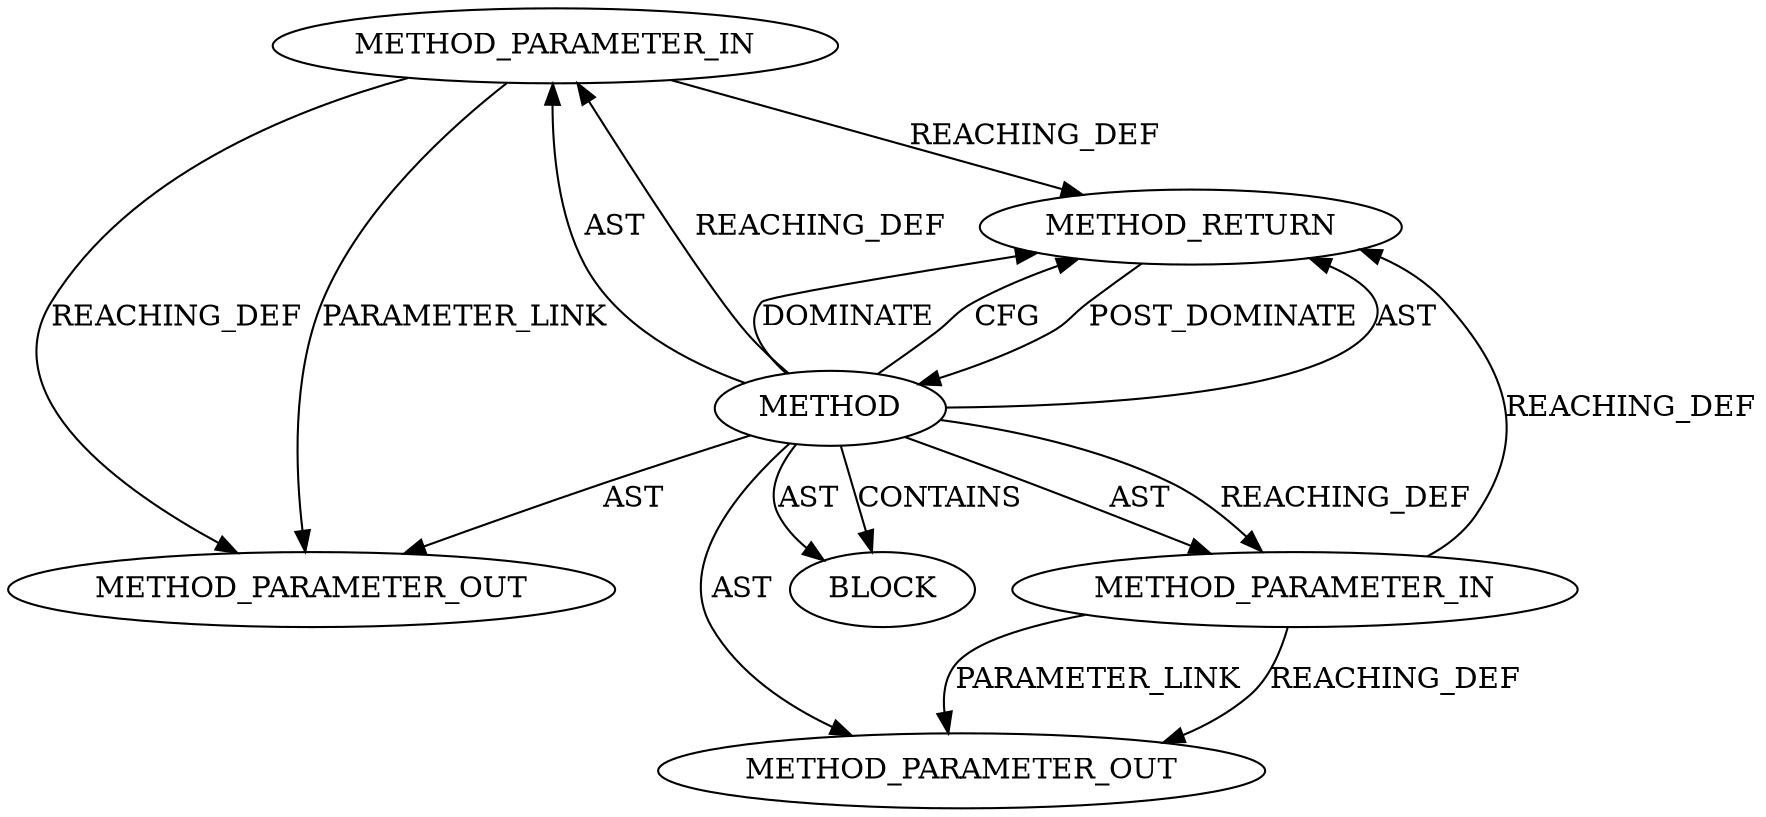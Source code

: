 digraph {
  22357 [label=METHOD_PARAMETER_OUT ORDER=1 CODE="p1" IS_VARIADIC=false TYPE_FULL_NAME="ANY" EVALUATION_STRATEGY="BY_VALUE" INDEX=1 NAME="p1"]
  20879 [label=METHOD_RETURN ORDER=2 CODE="RET" TYPE_FULL_NAME="ANY" EVALUATION_STRATEGY="BY_VALUE"]
  22358 [label=METHOD_PARAMETER_OUT ORDER=2 CODE="p2" IS_VARIADIC=false TYPE_FULL_NAME="ANY" EVALUATION_STRATEGY="BY_VALUE" INDEX=2 NAME="p2"]
  20878 [label=BLOCK ORDER=1 ARGUMENT_INDEX=1 CODE="<empty>" TYPE_FULL_NAME="ANY"]
  20877 [label=METHOD_PARAMETER_IN ORDER=2 CODE="p2" IS_VARIADIC=false TYPE_FULL_NAME="ANY" EVALUATION_STRATEGY="BY_VALUE" INDEX=2 NAME="p2"]
  20876 [label=METHOD_PARAMETER_IN ORDER=1 CODE="p1" IS_VARIADIC=false TYPE_FULL_NAME="ANY" EVALUATION_STRATEGY="BY_VALUE" INDEX=1 NAME="p1"]
  20875 [label=METHOD AST_PARENT_TYPE="NAMESPACE_BLOCK" AST_PARENT_FULL_NAME="<global>" ORDER=0 CODE="<empty>" FULL_NAME="sock_rcvtimeo" IS_EXTERNAL=true FILENAME="<empty>" SIGNATURE="" NAME="sock_rcvtimeo"]
  20875 -> 20877 [label=AST ]
  20875 -> 20876 [label=AST ]
  20875 -> 20876 [label=REACHING_DEF VARIABLE=""]
  20876 -> 20879 [label=REACHING_DEF VARIABLE="p1"]
  20875 -> 20879 [label=AST ]
  20875 -> 22358 [label=AST ]
  20875 -> 20879 [label=DOMINATE ]
  20876 -> 22357 [label=PARAMETER_LINK ]
  20875 -> 20878 [label=AST ]
  20877 -> 22358 [label=REACHING_DEF VARIABLE="p2"]
  20875 -> 22357 [label=AST ]
  20875 -> 20878 [label=CONTAINS ]
  20875 -> 20877 [label=REACHING_DEF VARIABLE=""]
  20877 -> 20879 [label=REACHING_DEF VARIABLE="p2"]
  20879 -> 20875 [label=POST_DOMINATE ]
  20877 -> 22358 [label=PARAMETER_LINK ]
  20875 -> 20879 [label=CFG ]
  20876 -> 22357 [label=REACHING_DEF VARIABLE="p1"]
}

